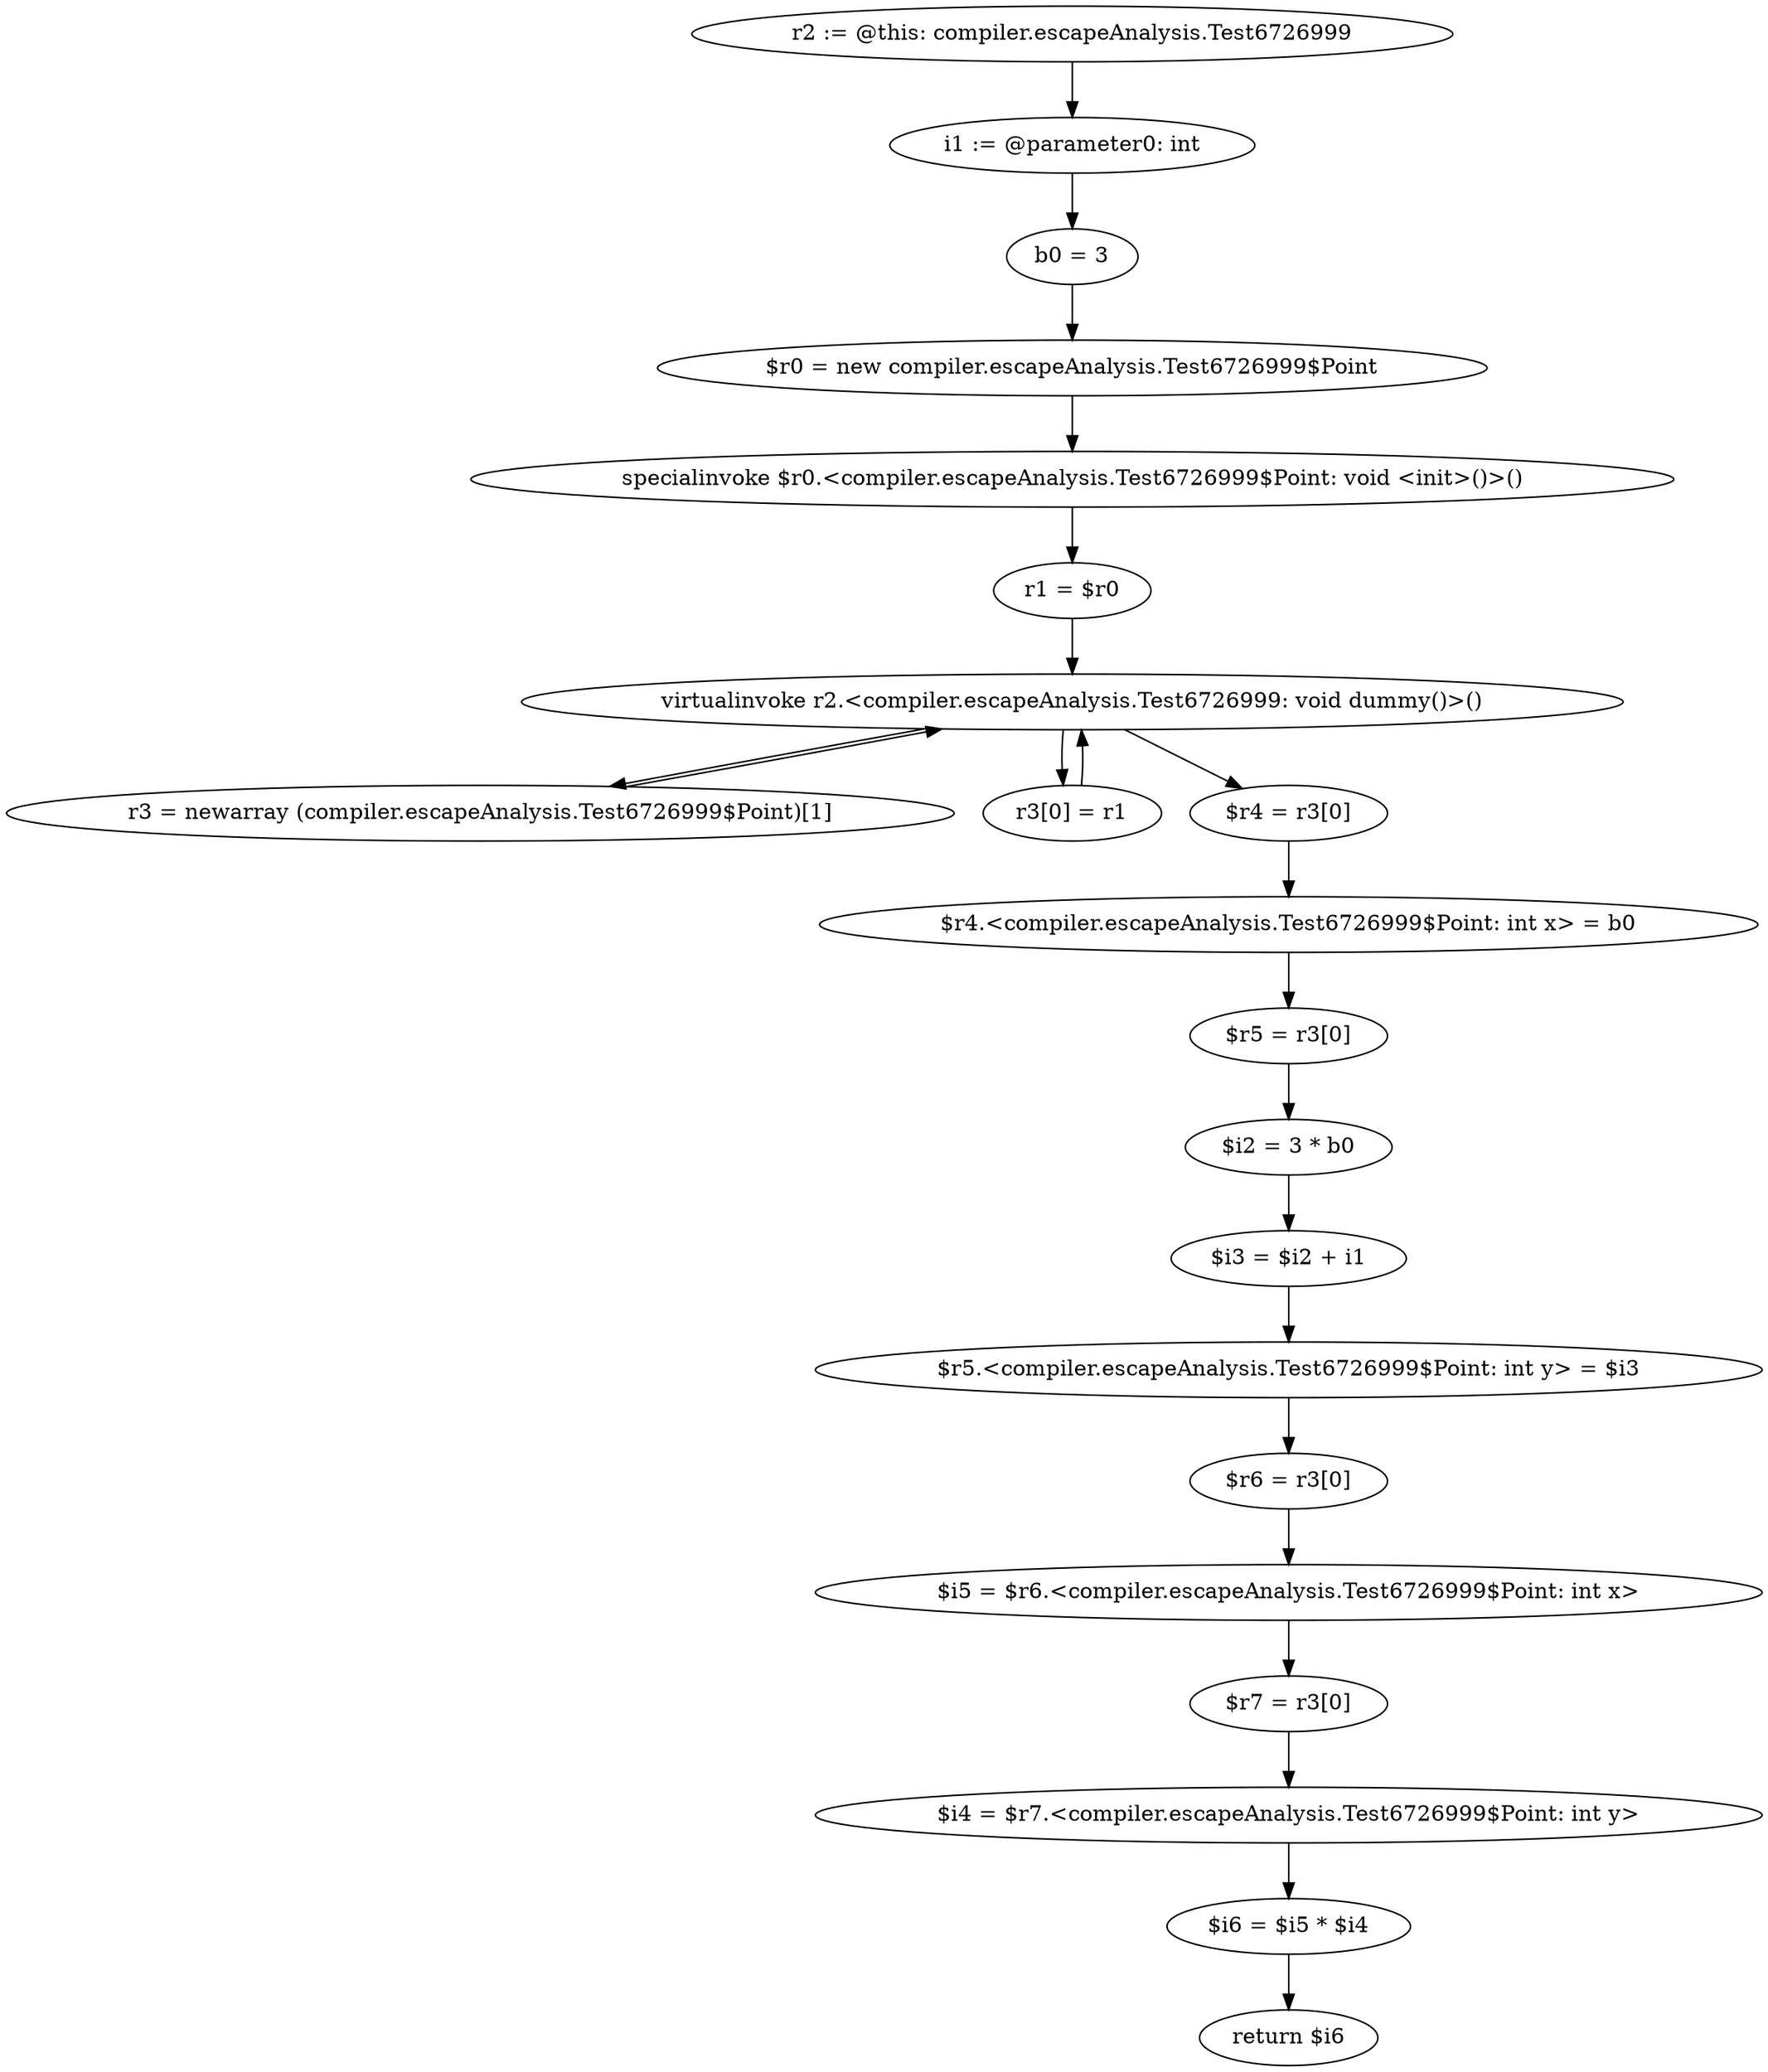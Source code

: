 digraph "unitGraph" {
    "r2 := @this: compiler.escapeAnalysis.Test6726999"
    "i1 := @parameter0: int"
    "b0 = 3"
    "$r0 = new compiler.escapeAnalysis.Test6726999$Point"
    "specialinvoke $r0.<compiler.escapeAnalysis.Test6726999$Point: void <init>()>()"
    "r1 = $r0"
    "virtualinvoke r2.<compiler.escapeAnalysis.Test6726999: void dummy()>()"
    "r3 = newarray (compiler.escapeAnalysis.Test6726999$Point)[1]"
    "r3[0] = r1"
    "$r4 = r3[0]"
    "$r4.<compiler.escapeAnalysis.Test6726999$Point: int x> = b0"
    "$r5 = r3[0]"
    "$i2 = 3 * b0"
    "$i3 = $i2 + i1"
    "$r5.<compiler.escapeAnalysis.Test6726999$Point: int y> = $i3"
    "$r6 = r3[0]"
    "$i5 = $r6.<compiler.escapeAnalysis.Test6726999$Point: int x>"
    "$r7 = r3[0]"
    "$i4 = $r7.<compiler.escapeAnalysis.Test6726999$Point: int y>"
    "$i6 = $i5 * $i4"
    "return $i6"
    "r2 := @this: compiler.escapeAnalysis.Test6726999"->"i1 := @parameter0: int";
    "i1 := @parameter0: int"->"b0 = 3";
    "b0 = 3"->"$r0 = new compiler.escapeAnalysis.Test6726999$Point";
    "$r0 = new compiler.escapeAnalysis.Test6726999$Point"->"specialinvoke $r0.<compiler.escapeAnalysis.Test6726999$Point: void <init>()>()";
    "specialinvoke $r0.<compiler.escapeAnalysis.Test6726999$Point: void <init>()>()"->"r1 = $r0";
    "r1 = $r0"->"virtualinvoke r2.<compiler.escapeAnalysis.Test6726999: void dummy()>()";
    "virtualinvoke r2.<compiler.escapeAnalysis.Test6726999: void dummy()>()"->"r3 = newarray (compiler.escapeAnalysis.Test6726999$Point)[1]";
    "r3 = newarray (compiler.escapeAnalysis.Test6726999$Point)[1]"->"virtualinvoke r2.<compiler.escapeAnalysis.Test6726999: void dummy()>()";
    "virtualinvoke r2.<compiler.escapeAnalysis.Test6726999: void dummy()>()"->"r3[0] = r1";
    "r3[0] = r1"->"virtualinvoke r2.<compiler.escapeAnalysis.Test6726999: void dummy()>()";
    "virtualinvoke r2.<compiler.escapeAnalysis.Test6726999: void dummy()>()"->"$r4 = r3[0]";
    "$r4 = r3[0]"->"$r4.<compiler.escapeAnalysis.Test6726999$Point: int x> = b0";
    "$r4.<compiler.escapeAnalysis.Test6726999$Point: int x> = b0"->"$r5 = r3[0]";
    "$r5 = r3[0]"->"$i2 = 3 * b0";
    "$i2 = 3 * b0"->"$i3 = $i2 + i1";
    "$i3 = $i2 + i1"->"$r5.<compiler.escapeAnalysis.Test6726999$Point: int y> = $i3";
    "$r5.<compiler.escapeAnalysis.Test6726999$Point: int y> = $i3"->"$r6 = r3[0]";
    "$r6 = r3[0]"->"$i5 = $r6.<compiler.escapeAnalysis.Test6726999$Point: int x>";
    "$i5 = $r6.<compiler.escapeAnalysis.Test6726999$Point: int x>"->"$r7 = r3[0]";
    "$r7 = r3[0]"->"$i4 = $r7.<compiler.escapeAnalysis.Test6726999$Point: int y>";
    "$i4 = $r7.<compiler.escapeAnalysis.Test6726999$Point: int y>"->"$i6 = $i5 * $i4";
    "$i6 = $i5 * $i4"->"return $i6";
}
